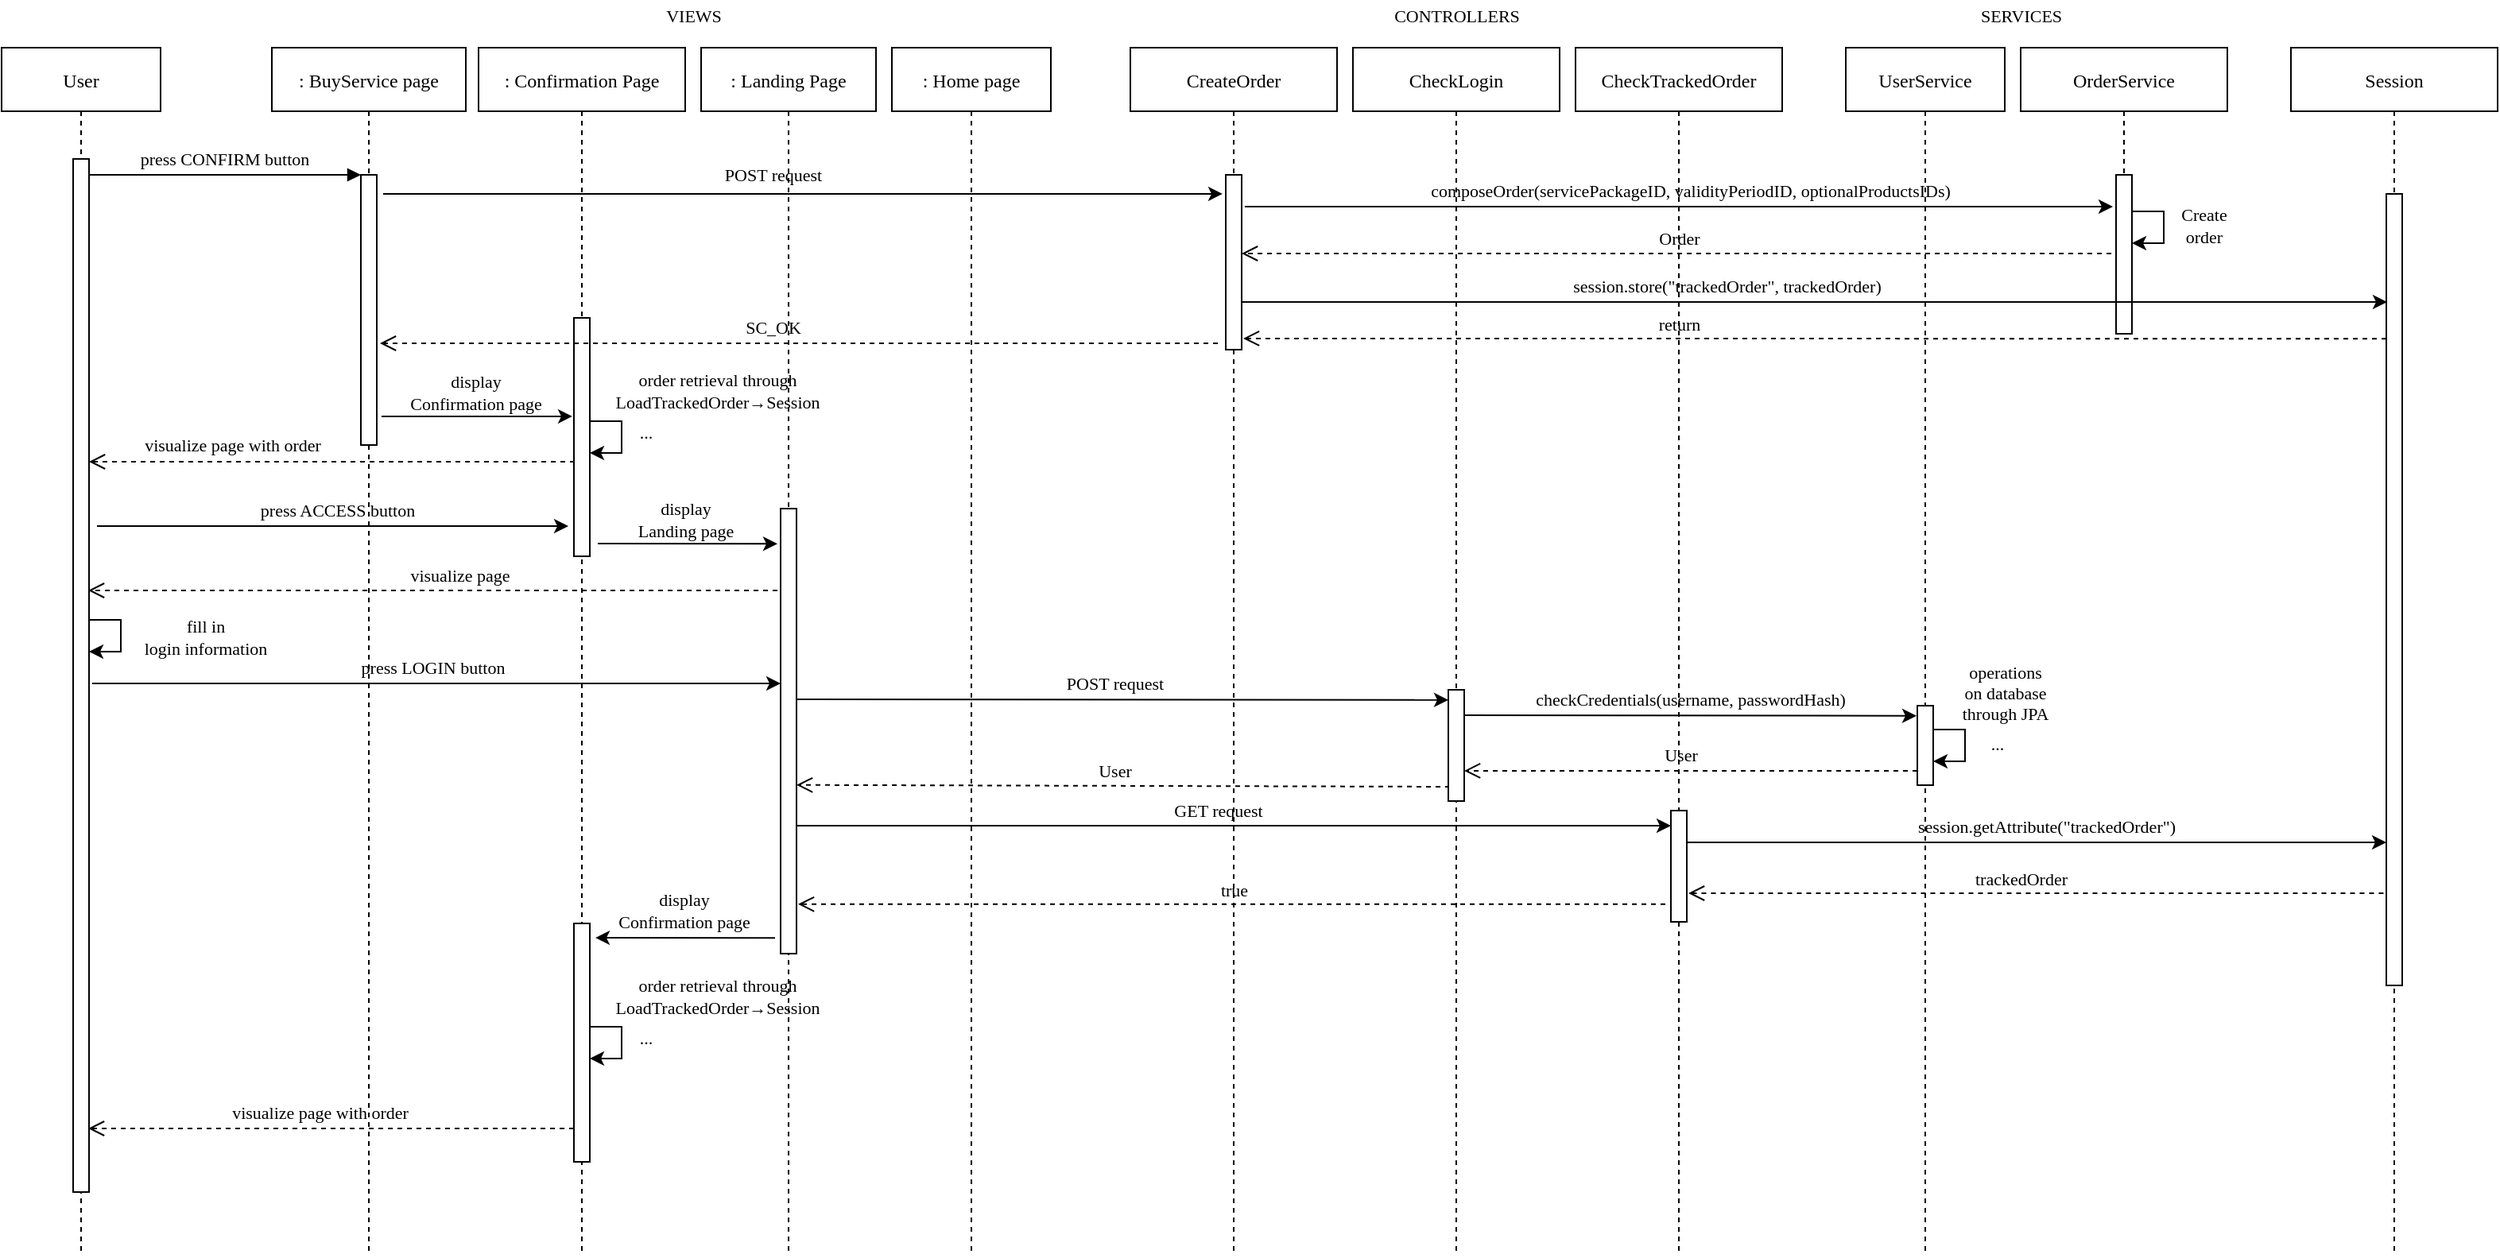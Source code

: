 <mxfile version="17.5.0" type="github">
  <diagram id="kgpKYQtTHZ0yAKxKKP6v" name="Page-1">
    <mxGraphModel dx="852" dy="443" grid="1" gridSize="10" guides="1" tooltips="1" connect="1" arrows="1" fold="1" page="1" pageScale="1" pageWidth="1200" pageHeight="1600" math="0" shadow="0">
      <root>
        <mxCell id="0" />
        <mxCell id="1" parent="0" />
        <mxCell id="MIjIRk1YE9pNzYHDeDQv-32" value="" style="endArrow=classic;html=1;rounded=0;fontFamily=Verdana;entryX=0;entryY=0.15;entryDx=0;entryDy=0;entryPerimeter=0;" edge="1" parent="1">
          <mxGeometry width="50" height="50" relative="1" as="geometry">
            <mxPoint x="504.5" y="569.5" as="sourcePoint" />
            <mxPoint x="1060" y="569.5" as="targetPoint" />
          </mxGeometry>
        </mxCell>
        <mxCell id="MIjIRk1YE9pNzYHDeDQv-31" value="" style="verticalAlign=bottom;endArrow=open;dashed=1;endSize=8;shadow=0;strokeWidth=1;fontFamily=Verdana;entryX=1.4;entryY=0.621;entryDx=0;entryDy=0;entryPerimeter=0;" edge="1" parent="1">
          <mxGeometry relative="1" as="geometry">
            <mxPoint x="510" y="543.88" as="targetPoint" />
            <mxPoint x="921" y="545" as="sourcePoint" />
          </mxGeometry>
        </mxCell>
        <mxCell id="2_4Tgf92gbjspps2wVmF-33" value="" style="endArrow=classic;html=1;rounded=0;exitX=0;exitY=1.25;exitDx=0;exitDy=0;exitPerimeter=0;fontFamily=Verdana;entryX=0;entryY=0.091;entryDx=0;entryDy=0;entryPerimeter=0;" parent="1" target="MIjIRk1YE9pNzYHDeDQv-9" edge="1">
          <mxGeometry width="50" height="50" relative="1" as="geometry">
            <mxPoint x="505.5" y="490" as="sourcePoint" />
            <mxPoint x="1170" y="490" as="targetPoint" />
          </mxGeometry>
        </mxCell>
        <mxCell id="2_4Tgf92gbjspps2wVmF-30" value="" style="verticalAlign=bottom;endArrow=open;dashed=1;endSize=8;shadow=0;strokeWidth=1;exitX=-0.1;exitY=0.206;exitDx=0;exitDy=0;exitPerimeter=0;fontFamily=Verdana;" parent="1" edge="1">
          <mxGeometry relative="1" as="geometry">
            <mxPoint x="64.5" y="421.5" as="targetPoint" />
            <mxPoint x="504" y="421.5" as="sourcePoint" />
          </mxGeometry>
        </mxCell>
        <mxCell id="3nuBFxr9cyL0pnOWT2aG-1" value="User" style="shape=umlLifeline;perimeter=lifelinePerimeter;container=1;collapsible=0;recursiveResize=0;rounded=0;shadow=0;strokeWidth=1;fontFamily=Verdana;" parent="1" vertex="1">
          <mxGeometry x="10" y="80" width="100" height="760" as="geometry" />
        </mxCell>
        <mxCell id="3nuBFxr9cyL0pnOWT2aG-2" value="" style="points=[];perimeter=orthogonalPerimeter;rounded=0;shadow=0;strokeWidth=1;fontFamily=Verdana;" parent="3nuBFxr9cyL0pnOWT2aG-1" vertex="1">
          <mxGeometry x="45" y="70" width="10" height="650" as="geometry" />
        </mxCell>
        <mxCell id="MIjIRk1YE9pNzYHDeDQv-22" style="edgeStyle=orthogonalEdgeStyle;rounded=0;orthogonalLoop=1;jettySize=auto;html=1;fontFamily=Verdana;fontSize=11;" edge="1" parent="3nuBFxr9cyL0pnOWT2aG-1">
          <mxGeometry relative="1" as="geometry">
            <mxPoint x="55" y="380" as="targetPoint" />
            <mxPoint x="55" y="360" as="sourcePoint" />
            <Array as="points">
              <mxPoint x="75" y="360" />
              <mxPoint x="75" y="380" />
            </Array>
          </mxGeometry>
        </mxCell>
        <mxCell id="3nuBFxr9cyL0pnOWT2aG-5" value=": BuyService page" style="shape=umlLifeline;perimeter=lifelinePerimeter;container=1;collapsible=0;recursiveResize=0;rounded=0;shadow=0;strokeWidth=1;fontFamily=Verdana;" parent="1" vertex="1">
          <mxGeometry x="180" y="80" width="122" height="760" as="geometry" />
        </mxCell>
        <mxCell id="3nuBFxr9cyL0pnOWT2aG-6" value="" style="points=[];perimeter=orthogonalPerimeter;rounded=0;shadow=0;strokeWidth=1;fontFamily=Verdana;" parent="3nuBFxr9cyL0pnOWT2aG-5" vertex="1">
          <mxGeometry x="56" y="80" width="10" height="170" as="geometry" />
        </mxCell>
        <mxCell id="3nuBFxr9cyL0pnOWT2aG-8" value="" style="verticalAlign=bottom;endArrow=block;entryX=0;entryY=0;shadow=0;strokeWidth=1;entryDx=0;entryDy=0;entryPerimeter=0;fontFamily=Verdana;" parent="1" source="3nuBFxr9cyL0pnOWT2aG-2" target="3nuBFxr9cyL0pnOWT2aG-6" edge="1">
          <mxGeometry relative="1" as="geometry">
            <mxPoint x="165" y="160" as="sourcePoint" />
          </mxGeometry>
        </mxCell>
        <mxCell id="2_4Tgf92gbjspps2wVmF-2" value="press CONFIRM button" style="text;html=1;align=center;verticalAlign=middle;resizable=0;points=[];autosize=1;strokeColor=none;fillColor=none;fontFamily=Verdana;fontSize=11;" parent="1" vertex="1">
          <mxGeometry x="75" y="140" width="150" height="20" as="geometry" />
        </mxCell>
        <mxCell id="2_4Tgf92gbjspps2wVmF-3" value="OrderService" style="shape=umlLifeline;perimeter=lifelinePerimeter;container=1;collapsible=0;recursiveResize=0;rounded=0;shadow=0;strokeWidth=1;fontFamily=Verdana;" parent="1" vertex="1">
          <mxGeometry x="1280" y="80" width="130" height="180" as="geometry" />
        </mxCell>
        <mxCell id="2_4Tgf92gbjspps2wVmF-4" value="" style="points=[];perimeter=orthogonalPerimeter;rounded=0;shadow=0;strokeWidth=1;fontFamily=Verdana;" parent="2_4Tgf92gbjspps2wVmF-3" vertex="1">
          <mxGeometry x="60" y="80" width="10" height="100" as="geometry" />
        </mxCell>
        <mxCell id="MIjIRk1YE9pNzYHDeDQv-21" value="" style="verticalAlign=bottom;endArrow=open;dashed=1;endSize=8;shadow=0;strokeWidth=1;fontFamily=Verdana;entryX=1.3;entryY=0.736;entryDx=0;entryDy=0;entryPerimeter=0;" edge="1" parent="2_4Tgf92gbjspps2wVmF-3">
          <mxGeometry relative="1" as="geometry">
            <mxPoint x="-490" y="129.5" as="targetPoint" />
            <mxPoint x="57" y="129.5" as="sourcePoint" />
          </mxGeometry>
        </mxCell>
        <mxCell id="MIjIRk1YE9pNzYHDeDQv-25" style="edgeStyle=orthogonalEdgeStyle;rounded=0;orthogonalLoop=1;jettySize=auto;html=1;fontFamily=Verdana;fontSize=11;" edge="1" parent="2_4Tgf92gbjspps2wVmF-3">
          <mxGeometry relative="1" as="geometry">
            <mxPoint x="70" y="123" as="targetPoint" />
            <mxPoint x="70" y="103" as="sourcePoint" />
            <Array as="points">
              <mxPoint x="90" y="103" />
              <mxPoint x="90" y="123" />
            </Array>
          </mxGeometry>
        </mxCell>
        <mxCell id="2_4Tgf92gbjspps2wVmF-5" value="" style="endArrow=classic;html=1;rounded=0;fontFamily=Verdana;entryX=-0.2;entryY=0.109;entryDx=0;entryDy=0;entryPerimeter=0;" parent="1" target="MIjIRk1YE9pNzYHDeDQv-5" edge="1">
          <mxGeometry width="50" height="50" relative="1" as="geometry">
            <mxPoint x="250" y="172" as="sourcePoint" />
            <mxPoint x="880" y="170" as="targetPoint" />
          </mxGeometry>
        </mxCell>
        <mxCell id="2_4Tgf92gbjspps2wVmF-8" value="" style="verticalAlign=bottom;endArrow=open;dashed=1;endSize=8;shadow=0;strokeWidth=1;fontFamily=Verdana;entryX=1.3;entryY=0.736;entryDx=0;entryDy=0;entryPerimeter=0;exitX=0;exitY=0.171;exitDx=0;exitDy=0;exitPerimeter=0;" parent="1" edge="1">
          <mxGeometry relative="1" as="geometry">
            <mxPoint x="791" y="262.96" as="targetPoint" />
            <mxPoint x="1510" y="263.14" as="sourcePoint" />
          </mxGeometry>
        </mxCell>
        <mxCell id="2_4Tgf92gbjspps2wVmF-9" value=": Confirmation Page" style="shape=umlLifeline;perimeter=lifelinePerimeter;container=1;collapsible=0;recursiveResize=0;rounded=0;shadow=0;strokeWidth=1;fontFamily=Verdana;" parent="1" vertex="1">
          <mxGeometry x="310" y="80" width="130" height="760" as="geometry" />
        </mxCell>
        <mxCell id="2_4Tgf92gbjspps2wVmF-10" value="" style="points=[];perimeter=orthogonalPerimeter;rounded=0;shadow=0;strokeWidth=1;fontFamily=Verdana;" parent="2_4Tgf92gbjspps2wVmF-9" vertex="1">
          <mxGeometry x="60" y="170" width="10" height="150" as="geometry" />
        </mxCell>
        <mxCell id="MIjIRk1YE9pNzYHDeDQv-20" value="" style="verticalAlign=bottom;endArrow=open;dashed=1;endSize=8;shadow=0;strokeWidth=1;fontFamily=Verdana;" edge="1" parent="2_4Tgf92gbjspps2wVmF-9">
          <mxGeometry relative="1" as="geometry">
            <mxPoint x="-62" y="186" as="targetPoint" />
            <mxPoint x="465" y="186.0" as="sourcePoint" />
          </mxGeometry>
        </mxCell>
        <mxCell id="2_4Tgf92gbjspps2wVmF-12" value="&lt;div style=&quot;font-size: 11px;&quot;&gt;display&lt;/div&gt;&lt;div style=&quot;font-size: 11px;&quot;&gt;Confirmation page&lt;br style=&quot;font-size: 11px;&quot;&gt;&lt;/div&gt;" style="text;html=1;align=center;verticalAlign=middle;resizable=0;points=[];autosize=1;strokeColor=none;fillColor=none;fontFamily=Verdana;fontSize=11;" parent="2_4Tgf92gbjspps2wVmF-9" vertex="1">
          <mxGeometry x="-62" y="202" width="120" height="30" as="geometry" />
        </mxCell>
        <mxCell id="MIjIRk1YE9pNzYHDeDQv-35" style="edgeStyle=orthogonalEdgeStyle;rounded=0;orthogonalLoop=1;jettySize=auto;html=1;fontFamily=Verdana;fontSize=11;" edge="1" parent="2_4Tgf92gbjspps2wVmF-9">
          <mxGeometry relative="1" as="geometry">
            <mxPoint x="70" y="255" as="targetPoint" />
            <mxPoint x="70" y="235" as="sourcePoint" />
            <Array as="points">
              <mxPoint x="90" y="235" />
              <mxPoint x="90" y="255" />
            </Array>
          </mxGeometry>
        </mxCell>
        <mxCell id="MIjIRk1YE9pNzYHDeDQv-38" value="..." style="text;html=1;align=center;verticalAlign=middle;resizable=0;points=[];autosize=1;strokeColor=none;fillColor=none;fontFamily=Verdana;fontSize=11;" vertex="1" parent="2_4Tgf92gbjspps2wVmF-9">
          <mxGeometry x="90" y="232" width="30" height="20" as="geometry" />
        </mxCell>
        <mxCell id="2_4Tgf92gbjspps2wVmF-11" value="" style="endArrow=classic;html=1;rounded=0;entryX=-0.4;entryY=0.236;entryDx=0;entryDy=0;entryPerimeter=0;fontFamily=Verdana;" parent="1" edge="1">
          <mxGeometry width="50" height="50" relative="1" as="geometry">
            <mxPoint x="249" y="311.96" as="sourcePoint" />
            <mxPoint x="369" y="311.96" as="targetPoint" />
          </mxGeometry>
        </mxCell>
        <mxCell id="2_4Tgf92gbjspps2wVmF-13" value="" style="verticalAlign=bottom;endArrow=open;dashed=1;endSize=8;shadow=0;strokeWidth=1;exitX=0.05;exitY=0.35;exitDx=0;exitDy=0;exitPerimeter=0;fontFamily=Verdana;" parent="1" edge="1">
          <mxGeometry relative="1" as="geometry">
            <mxPoint x="65" y="340.5" as="targetPoint" />
            <mxPoint x="370.5" y="340.5" as="sourcePoint" />
          </mxGeometry>
        </mxCell>
        <mxCell id="2_4Tgf92gbjspps2wVmF-14" value="" style="endArrow=classic;html=1;rounded=0;entryX=-0.35;entryY=0.555;entryDx=0;entryDy=0;entryPerimeter=0;fontFamily=Verdana;" parent="1" edge="1">
          <mxGeometry width="50" height="50" relative="1" as="geometry">
            <mxPoint x="70" y="381" as="sourcePoint" />
            <mxPoint x="366.5" y="381.05" as="targetPoint" />
          </mxGeometry>
        </mxCell>
        <mxCell id="2_4Tgf92gbjspps2wVmF-15" value="press ACCESS button" style="text;html=1;align=center;verticalAlign=middle;resizable=0;points=[];autosize=1;strokeColor=none;fillColor=none;fontFamily=Verdana;fontSize=11;" parent="1" vertex="1">
          <mxGeometry x="151" y="361" width="140" height="20" as="geometry" />
        </mxCell>
        <mxCell id="2_4Tgf92gbjspps2wVmF-17" value="UserService" style="shape=umlLifeline;perimeter=lifelinePerimeter;container=1;collapsible=0;recursiveResize=0;rounded=0;shadow=0;strokeWidth=1;fontFamily=Verdana;" parent="1" vertex="1">
          <mxGeometry x="1170" y="80" width="100" height="760" as="geometry" />
        </mxCell>
        <mxCell id="2_4Tgf92gbjspps2wVmF-18" value="" style="points=[];perimeter=orthogonalPerimeter;rounded=0;shadow=0;strokeWidth=1;fontFamily=Verdana;" parent="2_4Tgf92gbjspps2wVmF-17" vertex="1">
          <mxGeometry x="45" y="414" width="10" height="50" as="geometry" />
        </mxCell>
        <mxCell id="MIjIRk1YE9pNzYHDeDQv-29" style="edgeStyle=orthogonalEdgeStyle;rounded=0;orthogonalLoop=1;jettySize=auto;html=1;fontFamily=Verdana;fontSize=11;" edge="1" parent="2_4Tgf92gbjspps2wVmF-17">
          <mxGeometry relative="1" as="geometry">
            <mxPoint x="55" y="449" as="targetPoint" />
            <mxPoint x="55" y="429" as="sourcePoint" />
            <Array as="points">
              <mxPoint x="75" y="429" />
              <mxPoint x="75" y="449" />
            </Array>
          </mxGeometry>
        </mxCell>
        <mxCell id="2_4Tgf92gbjspps2wVmF-19" value="" style="endArrow=classic;html=1;rounded=0;fontFamily=Verdana;exitX=1.5;exitY=0.947;exitDx=0;exitDy=0;exitPerimeter=0;entryX=-0.2;entryY=0.079;entryDx=0;entryDy=0;entryPerimeter=0;" parent="1" target="2_4Tgf92gbjspps2wVmF-26" edge="1" source="2_4Tgf92gbjspps2wVmF-10">
          <mxGeometry width="50" height="50" relative="1" as="geometry">
            <mxPoint x="410" y="425" as="sourcePoint" />
            <mxPoint x="490" y="392" as="targetPoint" />
          </mxGeometry>
        </mxCell>
        <mxCell id="2_4Tgf92gbjspps2wVmF-25" value=": Landing Page" style="shape=umlLifeline;perimeter=lifelinePerimeter;container=1;collapsible=0;recursiveResize=0;rounded=0;shadow=0;strokeWidth=1;fontFamily=Verdana;" parent="1" vertex="1">
          <mxGeometry x="450" y="80" width="110" height="760" as="geometry" />
        </mxCell>
        <mxCell id="2_4Tgf92gbjspps2wVmF-26" value="" style="points=[];perimeter=orthogonalPerimeter;rounded=0;shadow=0;strokeWidth=1;fontFamily=Verdana;" parent="2_4Tgf92gbjspps2wVmF-25" vertex="1">
          <mxGeometry x="50" y="290" width="10" height="280" as="geometry" />
        </mxCell>
        <mxCell id="MIjIRk1YE9pNzYHDeDQv-45" value="" style="endArrow=none;html=1;rounded=0;fontFamily=Verdana;exitX=1.5;exitY=0.947;exitDx=0;exitDy=0;exitPerimeter=0;entryX=-0.2;entryY=0.079;entryDx=0;entryDy=0;entryPerimeter=0;startArrow=classic;startFill=1;endFill=0;" edge="1" parent="2_4Tgf92gbjspps2wVmF-25">
          <mxGeometry width="50" height="50" relative="1" as="geometry">
            <mxPoint x="-66.5" y="560.05" as="sourcePoint" />
            <mxPoint x="46.5" y="560.12" as="targetPoint" />
          </mxGeometry>
        </mxCell>
        <mxCell id="MIjIRk1YE9pNzYHDeDQv-46" value="&lt;div&gt;display&lt;/div&gt;&lt;div&gt;Confirmation page&lt;/div&gt;" style="text;html=1;align=center;verticalAlign=middle;resizable=0;points=[];autosize=1;strokeColor=none;fillColor=none;fontFamily=Verdana;fontSize=11;" vertex="1" parent="2_4Tgf92gbjspps2wVmF-25">
          <mxGeometry x="-71.5" y="528" width="120" height="30" as="geometry" />
        </mxCell>
        <mxCell id="MIjIRk1YE9pNzYHDeDQv-52" value="POST request" style="text;html=1;align=center;verticalAlign=middle;resizable=0;points=[];autosize=1;strokeColor=none;fillColor=none;fontFamily=Verdana;fontSize=11;" vertex="1" parent="2_4Tgf92gbjspps2wVmF-25">
          <mxGeometry y="70" width="90" height="20" as="geometry" />
        </mxCell>
        <mxCell id="2_4Tgf92gbjspps2wVmF-29" value="GET request" style="text;html=1;align=center;verticalAlign=middle;resizable=0;points=[];autosize=1;strokeColor=none;fillColor=none;fontFamily=Verdana;fontSize=11;" parent="1" vertex="1">
          <mxGeometry x="730" y="550" width="90" height="20" as="geometry" />
        </mxCell>
        <mxCell id="p9JeNvaNSxOyfhmn88M_-6" value="" style="endArrow=classic;html=1;rounded=0;fontFamily=Verdana;" parent="1" edge="1">
          <mxGeometry width="50" height="50" relative="1" as="geometry">
            <mxPoint x="67" y="480" as="sourcePoint" />
            <mxPoint x="500" y="480" as="targetPoint" />
          </mxGeometry>
        </mxCell>
        <mxCell id="p9JeNvaNSxOyfhmn88M_-12" value="Session" style="shape=umlLifeline;perimeter=lifelinePerimeter;container=1;collapsible=0;recursiveResize=0;rounded=0;shadow=0;strokeWidth=1;fontFamily=Verdana;" parent="1" vertex="1">
          <mxGeometry x="1450" y="80" width="130" height="760" as="geometry" />
        </mxCell>
        <mxCell id="p9JeNvaNSxOyfhmn88M_-13" value="" style="points=[];perimeter=orthogonalPerimeter;rounded=0;shadow=0;strokeWidth=1;fontFamily=Verdana;" parent="p9JeNvaNSxOyfhmn88M_-12" vertex="1">
          <mxGeometry x="60" y="92" width="10" height="498" as="geometry" />
        </mxCell>
        <mxCell id="p9JeNvaNSxOyfhmn88M_-18" value="" style="verticalAlign=bottom;endArrow=open;dashed=1;endSize=8;shadow=0;strokeWidth=1;entryX=1.3;entryY=0.889;entryDx=0;entryDy=0;entryPerimeter=0;fontFamily=Verdana;" parent="1" edge="1">
          <mxGeometry relative="1" as="geometry">
            <mxPoint x="511" y="618.92" as="targetPoint" />
            <mxPoint x="1062.5" y="618.92" as="sourcePoint" />
          </mxGeometry>
        </mxCell>
        <mxCell id="p9JeNvaNSxOyfhmn88M_-19" value=": Home page" style="shape=umlLifeline;perimeter=lifelinePerimeter;container=1;collapsible=0;recursiveResize=0;rounded=0;shadow=0;strokeWidth=1;fontFamily=Verdana;" parent="1" vertex="1">
          <mxGeometry x="570" y="80" width="100" height="760" as="geometry" />
        </mxCell>
        <mxCell id="MIjIRk1YE9pNzYHDeDQv-4" value="CreateOrder" style="shape=umlLifeline;perimeter=lifelinePerimeter;container=1;collapsible=0;recursiveResize=0;rounded=0;shadow=0;strokeWidth=1;fontFamily=Verdana;" vertex="1" parent="1">
          <mxGeometry x="720" y="80" width="130" height="760" as="geometry" />
        </mxCell>
        <mxCell id="p9JeNvaNSxOyfhmn88M_-21" value="" style="endArrow=classic;html=1;rounded=0;exitX=1.1;exitY=0.41;exitDx=0;exitDy=0;exitPerimeter=0;fontFamily=Verdana;" parent="MIjIRk1YE9pNzYHDeDQv-4" edge="1">
          <mxGeometry width="50" height="50" relative="1" as="geometry">
            <mxPoint x="66" y="160" as="sourcePoint" />
            <mxPoint x="790.5" y="160" as="targetPoint" />
          </mxGeometry>
        </mxCell>
        <mxCell id="MIjIRk1YE9pNzYHDeDQv-5" value="" style="points=[];perimeter=orthogonalPerimeter;rounded=0;shadow=0;strokeWidth=1;fontFamily=Verdana;" vertex="1" parent="MIjIRk1YE9pNzYHDeDQv-4">
          <mxGeometry x="60" y="80" width="10" height="110" as="geometry" />
        </mxCell>
        <mxCell id="MIjIRk1YE9pNzYHDeDQv-67" value="true" style="text;html=1;align=center;verticalAlign=middle;resizable=0;points=[];autosize=1;strokeColor=none;fillColor=none;fontSize=11;fontFamily=Verdana;" vertex="1" parent="MIjIRk1YE9pNzYHDeDQv-4">
          <mxGeometry x="45" y="520" width="40" height="20" as="geometry" />
        </mxCell>
        <mxCell id="MIjIRk1YE9pNzYHDeDQv-8" value="CheckLogin" style="shape=umlLifeline;perimeter=lifelinePerimeter;container=1;collapsible=0;recursiveResize=0;rounded=0;shadow=0;strokeWidth=1;fontFamily=Verdana;" vertex="1" parent="1">
          <mxGeometry x="860" y="80" width="130" height="760" as="geometry" />
        </mxCell>
        <mxCell id="MIjIRk1YE9pNzYHDeDQv-9" value="" style="points=[];perimeter=orthogonalPerimeter;rounded=0;shadow=0;strokeWidth=1;fontFamily=Verdana;" vertex="1" parent="MIjIRk1YE9pNzYHDeDQv-8">
          <mxGeometry x="60" y="404" width="10" height="70" as="geometry" />
        </mxCell>
        <mxCell id="MIjIRk1YE9pNzYHDeDQv-12" value="CheckTrackedOrder" style="shape=umlLifeline;perimeter=lifelinePerimeter;container=1;collapsible=0;recursiveResize=0;rounded=0;shadow=0;strokeWidth=1;fontFamily=Verdana;" vertex="1" parent="1">
          <mxGeometry x="1000" y="80" width="130" height="760" as="geometry" />
        </mxCell>
        <mxCell id="MIjIRk1YE9pNzYHDeDQv-19" value="" style="endArrow=classic;html=1;rounded=0;fontFamily=Verdana;entryX=-0.4;entryY=0.2;entryDx=0;entryDy=0;entryPerimeter=0;" edge="1" parent="MIjIRk1YE9pNzYHDeDQv-12">
          <mxGeometry width="50" height="50" relative="1" as="geometry">
            <mxPoint x="-208" y="100.01" as="sourcePoint" />
            <mxPoint x="338" y="100" as="targetPoint" />
          </mxGeometry>
        </mxCell>
        <mxCell id="MIjIRk1YE9pNzYHDeDQv-59" value="Order" style="text;html=1;align=center;verticalAlign=middle;resizable=0;points=[];autosize=1;strokeColor=none;fillColor=none;fontSize=11;fontFamily=Verdana;" vertex="1" parent="MIjIRk1YE9pNzYHDeDQv-12">
          <mxGeometry x="40" y="110" width="50" height="20" as="geometry" />
        </mxCell>
        <mxCell id="MIjIRk1YE9pNzYHDeDQv-60" value="return" style="text;html=1;align=center;verticalAlign=middle;resizable=0;points=[];autosize=1;strokeColor=none;fillColor=none;fontSize=11;fontFamily=Verdana;" vertex="1" parent="MIjIRk1YE9pNzYHDeDQv-12">
          <mxGeometry x="40" y="164" width="50" height="20" as="geometry" />
        </mxCell>
        <mxCell id="MIjIRk1YE9pNzYHDeDQv-16" value="VIEWS" style="text;html=1;align=center;verticalAlign=middle;resizable=0;points=[];autosize=1;strokeColor=none;fillColor=none;fontSize=11;fontFamily=Verdana;" vertex="1" parent="1">
          <mxGeometry x="420" y="50" width="50" height="20" as="geometry" />
        </mxCell>
        <mxCell id="MIjIRk1YE9pNzYHDeDQv-17" value="CONTROLLERS" style="text;html=1;align=center;verticalAlign=middle;resizable=0;points=[];autosize=1;strokeColor=none;fillColor=none;fontSize=11;fontFamily=Verdana;" vertex="1" parent="1">
          <mxGeometry x="870" y="50" width="110" height="20" as="geometry" />
        </mxCell>
        <mxCell id="MIjIRk1YE9pNzYHDeDQv-18" value="SERVICES" style="text;html=1;align=center;verticalAlign=middle;resizable=0;points=[];autosize=1;strokeColor=none;fillColor=none;fontSize=11;fontFamily=Verdana;" vertex="1" parent="1">
          <mxGeometry x="1240" y="50" width="80" height="20" as="geometry" />
        </mxCell>
        <mxCell id="2_4Tgf92gbjspps2wVmF-20" value="&lt;div&gt;display&lt;/div&gt;&lt;div&gt;Landing page&lt;/div&gt;" style="text;html=1;align=center;verticalAlign=middle;resizable=0;points=[];autosize=1;strokeColor=none;fillColor=none;fontFamily=Verdana;fontSize=11;" parent="1" vertex="1">
          <mxGeometry x="395" y="362" width="90" height="30" as="geometry" />
        </mxCell>
        <mxCell id="MIjIRk1YE9pNzYHDeDQv-23" value="&lt;div&gt;fill in &lt;br&gt;&lt;/div&gt;&lt;div&gt;login information&lt;/div&gt;" style="text;html=1;align=center;verticalAlign=middle;resizable=0;points=[];autosize=1;strokeColor=none;fillColor=none;fontFamily=Verdana;fontSize=11;" vertex="1" parent="1">
          <mxGeometry x="83" y="436" width="110" height="30" as="geometry" />
        </mxCell>
        <mxCell id="MIjIRk1YE9pNzYHDeDQv-24" value="press LOGIN button" style="text;html=1;align=center;verticalAlign=middle;resizable=0;points=[];autosize=1;strokeColor=none;fillColor=none;fontFamily=Verdana;fontSize=11;" vertex="1" parent="1">
          <mxGeometry x="216" y="460" width="130" height="20" as="geometry" />
        </mxCell>
        <mxCell id="MIjIRk1YE9pNzYHDeDQv-26" value="" style="endArrow=classic;html=1;rounded=0;fontFamily=Verdana;entryX=0;entryY=0.091;entryDx=0;entryDy=0;entryPerimeter=0;" edge="1" parent="1">
          <mxGeometry width="50" height="50" relative="1" as="geometry">
            <mxPoint x="930" y="500" as="sourcePoint" />
            <mxPoint x="1214.5" y="500.37" as="targetPoint" />
          </mxGeometry>
        </mxCell>
        <mxCell id="MIjIRk1YE9pNzYHDeDQv-28" value="" style="verticalAlign=bottom;endArrow=open;dashed=1;endSize=8;shadow=0;strokeWidth=1;fontFamily=Verdana;entryX=1.4;entryY=0.771;entryDx=0;entryDy=0;entryPerimeter=0;" edge="1" parent="1" source="2_4Tgf92gbjspps2wVmF-18">
          <mxGeometry relative="1" as="geometry">
            <mxPoint x="930" y="534.97" as="targetPoint" />
            <mxPoint x="1211" y="534.97" as="sourcePoint" />
          </mxGeometry>
        </mxCell>
        <mxCell id="MIjIRk1YE9pNzYHDeDQv-30" value="&lt;div&gt;operations &lt;br&gt;&lt;/div&gt;&lt;div&gt;on database&lt;/div&gt;&lt;div&gt;through JPA&lt;br&gt;&lt;/div&gt;" style="text;html=1;align=center;verticalAlign=middle;resizable=0;points=[];autosize=1;strokeColor=none;fillColor=none;fontSize=11;fontFamily=Verdana;" vertex="1" parent="1">
          <mxGeometry x="1230" y="466" width="80" height="40" as="geometry" />
        </mxCell>
        <mxCell id="MIjIRk1YE9pNzYHDeDQv-13" value="" style="points=[];perimeter=orthogonalPerimeter;rounded=0;shadow=0;strokeWidth=1;fontFamily=Verdana;" vertex="1" parent="1">
          <mxGeometry x="1060" y="560" width="10" height="70" as="geometry" />
        </mxCell>
        <mxCell id="MIjIRk1YE9pNzYHDeDQv-33" value="" style="endArrow=classic;html=1;rounded=0;fontFamily=Verdana;" edge="1" parent="1">
          <mxGeometry width="50" height="50" relative="1" as="geometry">
            <mxPoint x="1070" y="580" as="sourcePoint" />
            <mxPoint x="1510" y="580" as="targetPoint" />
          </mxGeometry>
        </mxCell>
        <mxCell id="MIjIRk1YE9pNzYHDeDQv-34" value="" style="endArrow=none;html=1;rounded=0;fontFamily=Verdana;dashed=1;endFill=0;startArrow=open;startFill=0;startSize=8;" edge="1" parent="1">
          <mxGeometry width="50" height="50" relative="1" as="geometry">
            <mxPoint x="1071" y="612" as="sourcePoint" />
            <mxPoint x="1511" y="612" as="targetPoint" />
          </mxGeometry>
        </mxCell>
        <mxCell id="MIjIRk1YE9pNzYHDeDQv-39" value="&lt;div&gt;order retrieval through&lt;/div&gt;&lt;div&gt;LoadTrackedOrder→Session&lt;/div&gt;" style="text;html=1;align=center;verticalAlign=middle;resizable=0;points=[];autosize=1;strokeColor=none;fillColor=none;fontSize=11;fontFamily=Verdana;" vertex="1" parent="1">
          <mxGeometry x="375" y="281" width="170" height="30" as="geometry" />
        </mxCell>
        <mxCell id="MIjIRk1YE9pNzYHDeDQv-40" value="..." style="text;html=1;align=center;verticalAlign=middle;resizable=0;points=[];autosize=1;strokeColor=none;fillColor=none;fontFamily=Verdana;fontSize=11;" vertex="1" parent="1">
          <mxGeometry x="1250" y="508" width="30" height="20" as="geometry" />
        </mxCell>
        <mxCell id="MIjIRk1YE9pNzYHDeDQv-41" value="" style="points=[];perimeter=orthogonalPerimeter;rounded=0;shadow=0;strokeWidth=1;fontFamily=Verdana;" vertex="1" parent="1">
          <mxGeometry x="370" y="631" width="10" height="150" as="geometry" />
        </mxCell>
        <mxCell id="MIjIRk1YE9pNzYHDeDQv-42" style="edgeStyle=orthogonalEdgeStyle;rounded=0;orthogonalLoop=1;jettySize=auto;html=1;fontFamily=Verdana;fontSize=11;" edge="1" parent="1">
          <mxGeometry relative="1" as="geometry">
            <mxPoint x="380" y="716" as="targetPoint" />
            <mxPoint x="380" y="696" as="sourcePoint" />
            <Array as="points">
              <mxPoint x="400" y="696" />
              <mxPoint x="400" y="716" />
            </Array>
          </mxGeometry>
        </mxCell>
        <mxCell id="MIjIRk1YE9pNzYHDeDQv-43" value="..." style="text;html=1;align=center;verticalAlign=middle;resizable=0;points=[];autosize=1;strokeColor=none;fillColor=none;fontFamily=Verdana;fontSize=11;" vertex="1" parent="1">
          <mxGeometry x="400" y="693" width="30" height="20" as="geometry" />
        </mxCell>
        <mxCell id="MIjIRk1YE9pNzYHDeDQv-44" value="&lt;div&gt;order retrieval through&lt;/div&gt;&lt;div&gt;LoadTrackedOrder→Session&lt;/div&gt;" style="text;html=1;align=center;verticalAlign=middle;resizable=0;points=[];autosize=1;strokeColor=none;fillColor=none;fontSize=11;fontFamily=Verdana;" vertex="1" parent="1">
          <mxGeometry x="375" y="662" width="170" height="30" as="geometry" />
        </mxCell>
        <mxCell id="MIjIRk1YE9pNzYHDeDQv-47" value="" style="verticalAlign=bottom;endArrow=open;dashed=1;endSize=8;shadow=0;strokeWidth=1;exitX=0.05;exitY=0.35;exitDx=0;exitDy=0;exitPerimeter=0;fontFamily=Verdana;" edge="1" parent="1">
          <mxGeometry relative="1" as="geometry">
            <mxPoint x="64.5" y="760" as="targetPoint" />
            <mxPoint x="370" y="760" as="sourcePoint" />
          </mxGeometry>
        </mxCell>
        <mxCell id="MIjIRk1YE9pNzYHDeDQv-48" value="visualize page with order" style="text;html=1;align=center;verticalAlign=middle;resizable=0;points=[];autosize=1;strokeColor=none;fillColor=none;fontFamily=Verdana;fontSize=11;" vertex="1" parent="1">
          <mxGeometry x="75" y="320" width="160" height="20" as="geometry" />
        </mxCell>
        <mxCell id="MIjIRk1YE9pNzYHDeDQv-50" value="visualize page with order" style="text;html=1;align=center;verticalAlign=middle;resizable=0;points=[];autosize=1;strokeColor=none;fillColor=none;fontFamily=Verdana;fontSize=11;" vertex="1" parent="1">
          <mxGeometry x="130" y="740" width="160" height="20" as="geometry" />
        </mxCell>
        <mxCell id="MIjIRk1YE9pNzYHDeDQv-53" value="&lt;div&gt;SC_OK&lt;/div&gt;" style="text;html=1;align=center;verticalAlign=middle;resizable=0;points=[];autosize=1;strokeColor=none;fillColor=none;fontFamily=Verdana;fontSize=11;" vertex="1" parent="1">
          <mxGeometry x="470" y="246" width="50" height="20" as="geometry" />
        </mxCell>
        <mxCell id="MIjIRk1YE9pNzYHDeDQv-54" value="&lt;div&gt;visualize page&lt;/div&gt;" style="text;html=1;align=center;verticalAlign=middle;resizable=0;points=[];autosize=1;strokeColor=none;fillColor=none;fontFamily=Verdana;fontSize=11;" vertex="1" parent="1">
          <mxGeometry x="253" y="402" width="90" height="20" as="geometry" />
        </mxCell>
        <mxCell id="MIjIRk1YE9pNzYHDeDQv-55" value="&lt;div&gt;Create&lt;/div&gt;&lt;div&gt;order&lt;br&gt;&lt;/div&gt;" style="text;html=1;align=center;verticalAlign=middle;resizable=0;points=[];autosize=1;strokeColor=none;fillColor=none;fontSize=11;fontFamily=Verdana;" vertex="1" parent="1">
          <mxGeometry x="1370" y="177" width="50" height="30" as="geometry" />
        </mxCell>
        <mxCell id="MIjIRk1YE9pNzYHDeDQv-56" value="session.store(&quot;trackedOrder&quot;, trackedOrder)" style="text;html=1;align=center;verticalAlign=middle;resizable=0;points=[];autosize=1;strokeColor=none;fillColor=none;fontSize=11;fontFamily=Verdana;" vertex="1" parent="1">
          <mxGeometry x="960" y="220" width="270" height="20" as="geometry" />
        </mxCell>
        <mxCell id="MIjIRk1YE9pNzYHDeDQv-57" value="composeOrder(servicePackageID, validityPeriodID, optionalProductsIDs)" style="text;html=1;align=center;verticalAlign=middle;resizable=0;points=[];autosize=1;strokeColor=none;fillColor=none;fontSize=11;fontFamily=Verdana;" vertex="1" parent="1">
          <mxGeometry x="862" y="160" width="420" height="20" as="geometry" />
        </mxCell>
        <mxCell id="MIjIRk1YE9pNzYHDeDQv-61" value="POST request" style="text;html=1;align=center;verticalAlign=middle;resizable=0;points=[];autosize=1;strokeColor=none;fillColor=none;fontSize=11;fontFamily=Verdana;" vertex="1" parent="1">
          <mxGeometry x="665" y="470" width="90" height="20" as="geometry" />
        </mxCell>
        <mxCell id="MIjIRk1YE9pNzYHDeDQv-62" value="User" style="text;html=1;align=center;verticalAlign=middle;resizable=0;points=[];autosize=1;strokeColor=none;fillColor=none;fontSize=11;fontFamily=Verdana;" vertex="1" parent="1">
          <mxGeometry x="690" y="525" width="40" height="20" as="geometry" />
        </mxCell>
        <mxCell id="MIjIRk1YE9pNzYHDeDQv-63" value="checkCredentials(username, passwordHash)" style="text;html=1;align=center;verticalAlign=middle;resizable=0;points=[];autosize=1;strokeColor=none;fillColor=none;fontSize=11;fontFamily=Verdana;" vertex="1" parent="1">
          <mxGeometry x="937" y="480" width="270" height="20" as="geometry" />
        </mxCell>
        <mxCell id="MIjIRk1YE9pNzYHDeDQv-64" value="User" style="text;html=1;align=center;verticalAlign=middle;resizable=0;points=[];autosize=1;strokeColor=none;fillColor=none;fontSize=11;fontFamily=Verdana;" vertex="1" parent="1">
          <mxGeometry x="1046" y="515" width="40" height="20" as="geometry" />
        </mxCell>
        <mxCell id="MIjIRk1YE9pNzYHDeDQv-65" value="session.getAttribute(&quot;trackedOrder&quot;)" style="text;html=1;align=center;verticalAlign=middle;resizable=0;points=[];autosize=1;strokeColor=none;fillColor=none;fontSize=11;fontFamily=Verdana;" vertex="1" parent="1">
          <mxGeometry x="1186" y="560" width="220" height="20" as="geometry" />
        </mxCell>
        <mxCell id="MIjIRk1YE9pNzYHDeDQv-66" value="trackedOrder" style="text;html=1;align=center;verticalAlign=middle;resizable=0;points=[];autosize=1;strokeColor=none;fillColor=none;fontSize=11;fontFamily=Verdana;" vertex="1" parent="1">
          <mxGeometry x="1235" y="593" width="90" height="20" as="geometry" />
        </mxCell>
      </root>
    </mxGraphModel>
  </diagram>
</mxfile>
